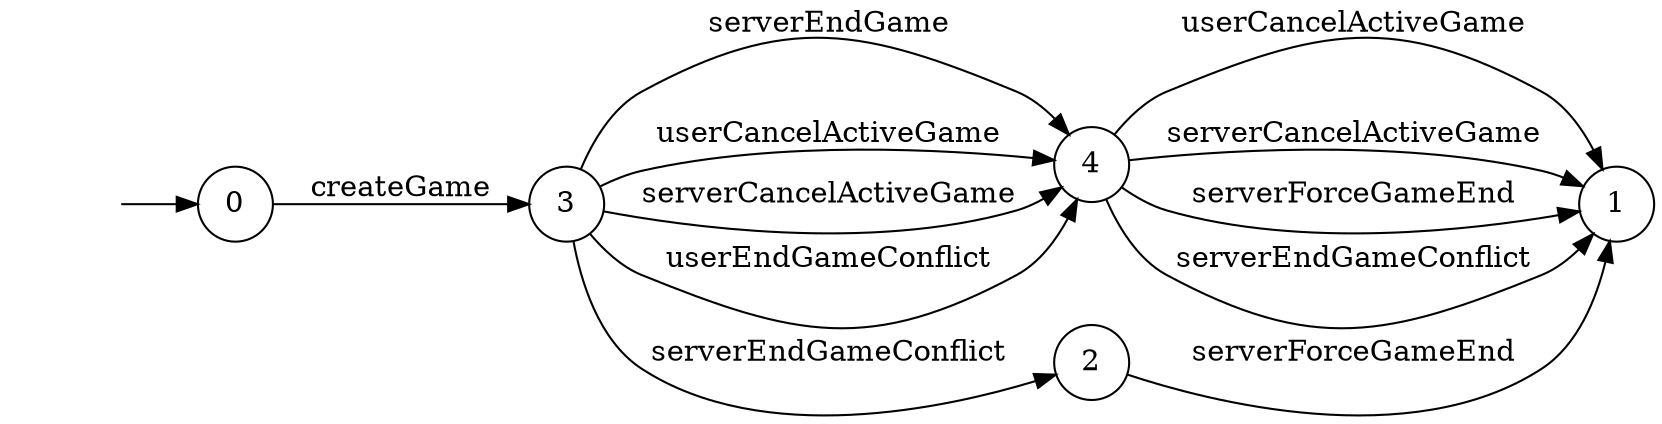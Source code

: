 digraph "/home/liuye/Project/InvConPlus/Dapp-Automata-data/result//gamechannel-fix/0x7e0178e1720e8b3a52086a23187947f35b6f3fc4/GameChannel/FSM-3" {
	graph [rankdir=LR]
	"" [label="" shape=plaintext]
	3 [label=3 shape=circle]
	4 [label=4 shape=circle]
	0 [label=0 shape=circle]
	1 [label=1 shape=circle]
	2 [label=2 shape=circle]
	"" -> 0 [label=""]
	0 -> 3 [label=createGame]
	3 -> 4 [label=serverEndGame]
	3 -> 4 [label=userCancelActiveGame]
	3 -> 4 [label=serverCancelActiveGame]
	3 -> 4 [label=userEndGameConflict]
	3 -> 2 [label=serverEndGameConflict]
	2 -> 1 [label=serverForceGameEnd]
	4 -> 1 [label=userCancelActiveGame]
	4 -> 1 [label=serverCancelActiveGame]
	4 -> 1 [label=serverForceGameEnd]
	4 -> 1 [label=serverEndGameConflict]
}
